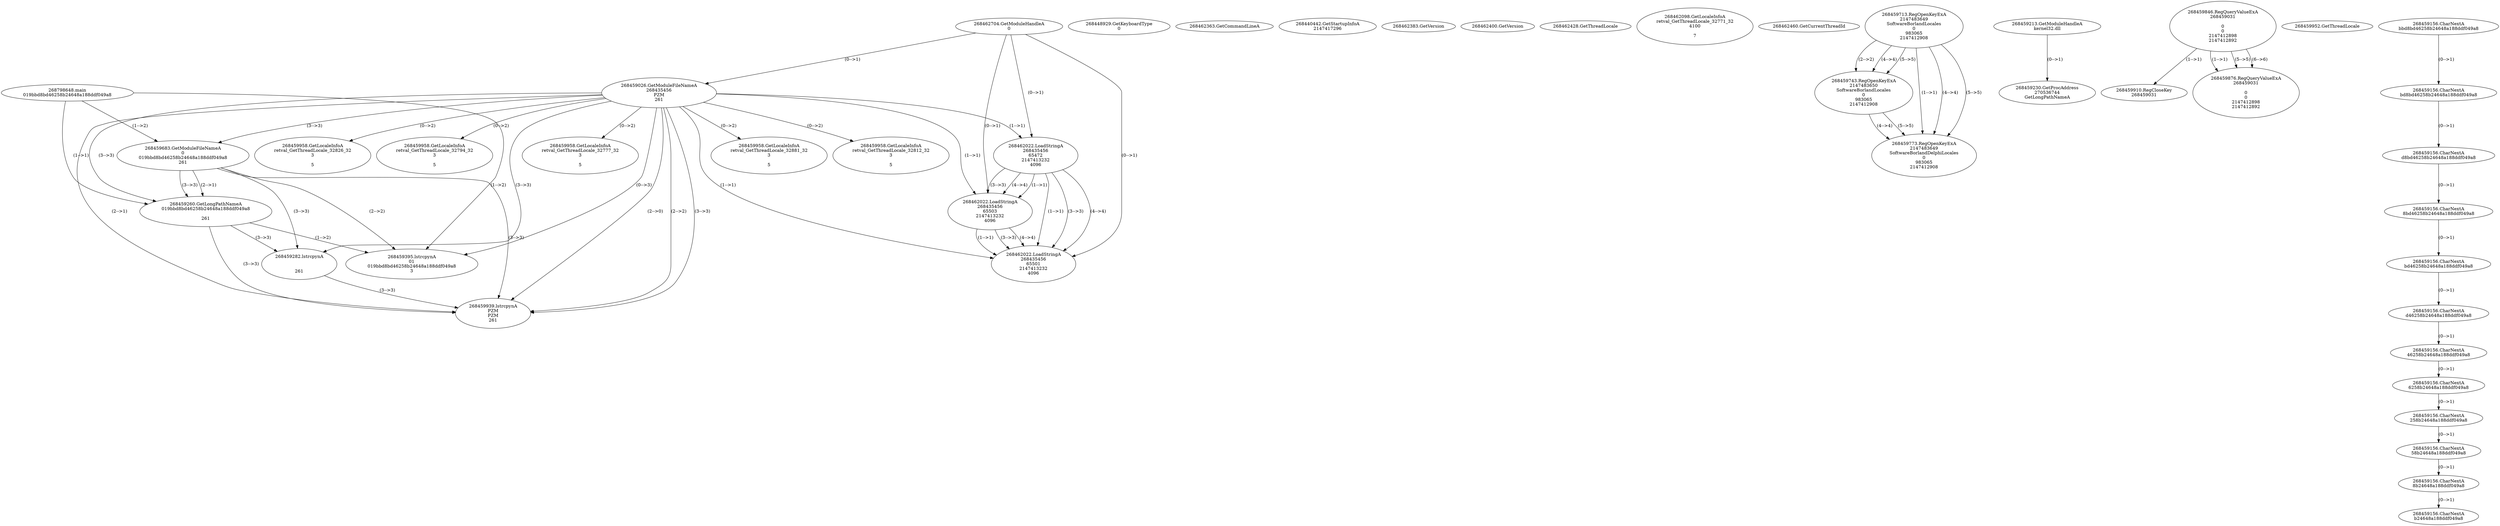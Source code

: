 // Global SCDG with merge call
digraph {
	0 [label="268798648.main
019bbd8bd46258b24648a188ddf049a8"]
	1 [label="268462704.GetModuleHandleA
0"]
	2 [label="268448929.GetKeyboardType
0"]
	3 [label="268462363.GetCommandLineA
"]
	4 [label="268440442.GetStartupInfoA
2147417296"]
	5 [label="268462383.GetVersion
"]
	6 [label="268462400.GetVersion
"]
	7 [label="268462428.GetThreadLocale
"]
	8 [label="268462098.GetLocaleInfoA
retval_GetThreadLocale_32771_32
4100

7"]
	9 [label="268462460.GetCurrentThreadId
"]
	10 [label="268459026.GetModuleFileNameA
268435456
PZM
261"]
	1 -> 10 [label="(0-->1)"]
	11 [label="268459683.GetModuleFileNameA
0
019bbd8bd46258b24648a188ddf049a8
261"]
	0 -> 11 [label="(1-->2)"]
	10 -> 11 [label="(3-->3)"]
	12 [label="268459713.RegOpenKeyExA
2147483649
Software\Borland\Locales
0
983065
2147412908"]
	13 [label="268459743.RegOpenKeyExA
2147483650
Software\Borland\Locales
0
983065
2147412908"]
	12 -> 13 [label="(2-->2)"]
	12 -> 13 [label="(4-->4)"]
	12 -> 13 [label="(5-->5)"]
	14 [label="268459213.GetModuleHandleA
kernel32.dll"]
	15 [label="268459230.GetProcAddress
270536744
GetLongPathNameA"]
	14 -> 15 [label="(0-->1)"]
	16 [label="268459260.GetLongPathNameA
019bbd8bd46258b24648a188ddf049a8

261"]
	0 -> 16 [label="(1-->1)"]
	11 -> 16 [label="(2-->1)"]
	10 -> 16 [label="(3-->3)"]
	11 -> 16 [label="(3-->3)"]
	17 [label="268459282.lstrcpynA


261"]
	10 -> 17 [label="(3-->3)"]
	11 -> 17 [label="(3-->3)"]
	16 -> 17 [label="(3-->3)"]
	18 [label="268459846.RegQueryValueExA
268459031

0
0
2147412898
2147412892"]
	19 [label="268459910.RegCloseKey
268459031"]
	18 -> 19 [label="(1-->1)"]
	20 [label="268459939.lstrcpynA
PZM
PZM
261"]
	10 -> 20 [label="(2-->1)"]
	10 -> 20 [label="(2-->2)"]
	10 -> 20 [label="(3-->3)"]
	11 -> 20 [label="(3-->3)"]
	16 -> 20 [label="(3-->3)"]
	17 -> 20 [label="(3-->3)"]
	10 -> 20 [label="(2-->0)"]
	21 [label="268459952.GetThreadLocale
"]
	22 [label="268459958.GetLocaleInfoA
retval_GetThreadLocale_32881_32
3

5"]
	10 -> 22 [label="(0-->2)"]
	23 [label="268462022.LoadStringA
268435456
65472
2147413232
4096"]
	1 -> 23 [label="(0-->1)"]
	10 -> 23 [label="(1-->1)"]
	24 [label="268459876.RegQueryValueExA
268459031

0
0
2147412898
2147412892"]
	18 -> 24 [label="(1-->1)"]
	18 -> 24 [label="(5-->5)"]
	18 -> 24 [label="(6-->6)"]
	25 [label="268459958.GetLocaleInfoA
retval_GetThreadLocale_32812_32
3

5"]
	10 -> 25 [label="(0-->2)"]
	26 [label="268462022.LoadStringA
268435456
65503
2147413232
4096"]
	1 -> 26 [label="(0-->1)"]
	10 -> 26 [label="(1-->1)"]
	23 -> 26 [label="(1-->1)"]
	23 -> 26 [label="(3-->3)"]
	23 -> 26 [label="(4-->4)"]
	27 [label="268459773.RegOpenKeyExA
2147483649
Software\Borland\Delphi\Locales
0
983065
2147412908"]
	12 -> 27 [label="(1-->1)"]
	12 -> 27 [label="(4-->4)"]
	13 -> 27 [label="(4-->4)"]
	12 -> 27 [label="(5-->5)"]
	13 -> 27 [label="(5-->5)"]
	28 [label="268459958.GetLocaleInfoA
retval_GetThreadLocale_32826_32
3

5"]
	10 -> 28 [label="(0-->2)"]
	29 [label="268459395.lstrcpynA
01
019bbd8bd46258b24648a188ddf049a8
3"]
	0 -> 29 [label="(1-->2)"]
	11 -> 29 [label="(2-->2)"]
	16 -> 29 [label="(1-->2)"]
	10 -> 29 [label="(0-->3)"]
	30 [label="268459156.CharNextA
bbd8bd46258b24648a188ddf049a8"]
	31 [label="268459156.CharNextA
bd8bd46258b24648a188ddf049a8"]
	30 -> 31 [label="(0-->1)"]
	32 [label="268459156.CharNextA
d8bd46258b24648a188ddf049a8"]
	31 -> 32 [label="(0-->1)"]
	33 [label="268459156.CharNextA
8bd46258b24648a188ddf049a8"]
	32 -> 33 [label="(0-->1)"]
	34 [label="268459156.CharNextA
bd46258b24648a188ddf049a8"]
	33 -> 34 [label="(0-->1)"]
	35 [label="268459156.CharNextA
d46258b24648a188ddf049a8"]
	34 -> 35 [label="(0-->1)"]
	36 [label="268459156.CharNextA
46258b24648a188ddf049a8"]
	35 -> 36 [label="(0-->1)"]
	37 [label="268459156.CharNextA
6258b24648a188ddf049a8"]
	36 -> 37 [label="(0-->1)"]
	38 [label="268459156.CharNextA
258b24648a188ddf049a8"]
	37 -> 38 [label="(0-->1)"]
	39 [label="268459156.CharNextA
58b24648a188ddf049a8"]
	38 -> 39 [label="(0-->1)"]
	40 [label="268459156.CharNextA
8b24648a188ddf049a8"]
	39 -> 40 [label="(0-->1)"]
	41 [label="268459156.CharNextA
b24648a188ddf049a8"]
	40 -> 41 [label="(0-->1)"]
	42 [label="268459958.GetLocaleInfoA
retval_GetThreadLocale_32794_32
3

5"]
	10 -> 42 [label="(0-->2)"]
	43 [label="268459958.GetLocaleInfoA
retval_GetThreadLocale_32777_32
3

5"]
	10 -> 43 [label="(0-->2)"]
	44 [label="268462022.LoadStringA
268435456
65501
2147413232
4096"]
	1 -> 44 [label="(0-->1)"]
	10 -> 44 [label="(1-->1)"]
	23 -> 44 [label="(1-->1)"]
	26 -> 44 [label="(1-->1)"]
	23 -> 44 [label="(3-->3)"]
	26 -> 44 [label="(3-->3)"]
	23 -> 44 [label="(4-->4)"]
	26 -> 44 [label="(4-->4)"]
}
